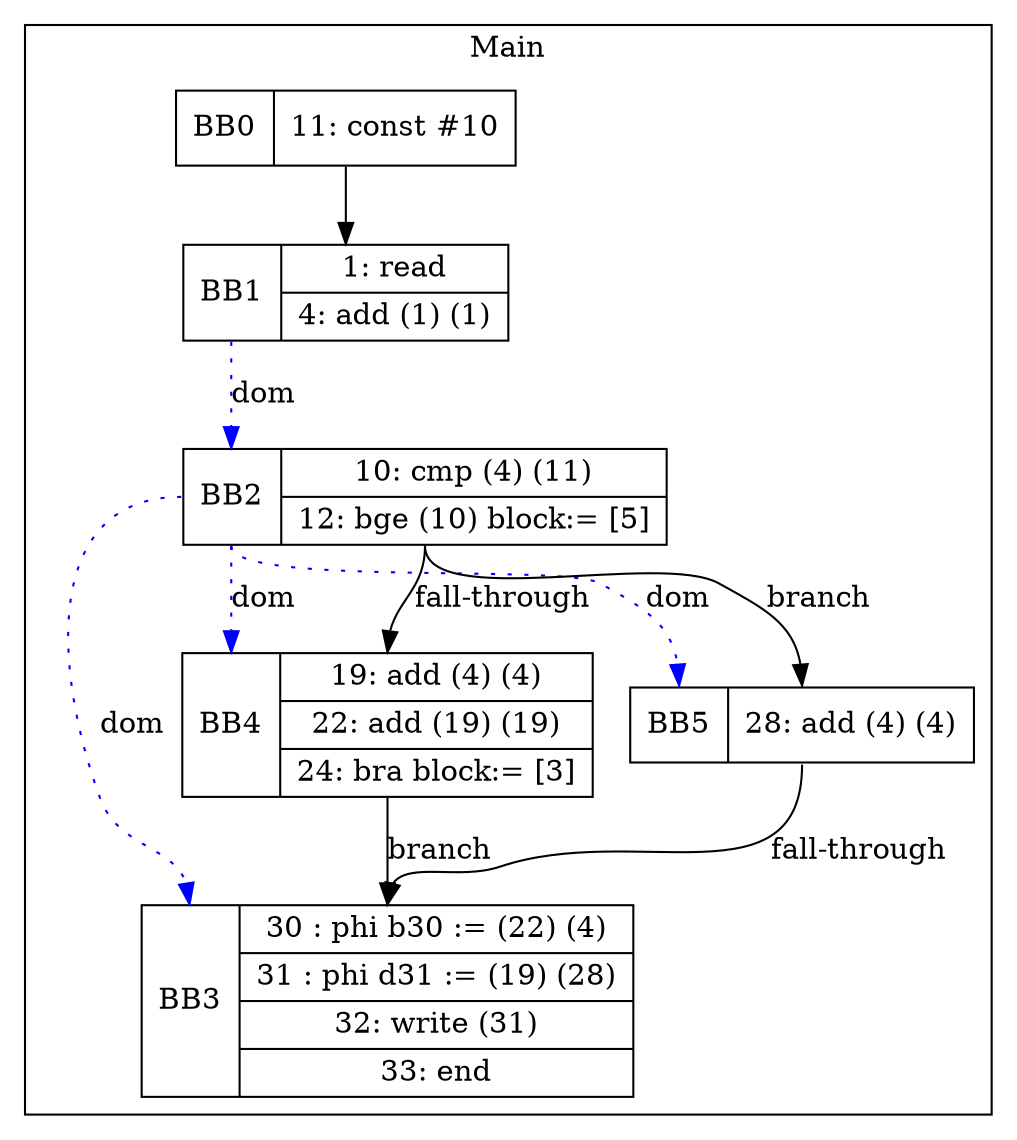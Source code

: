 digraph G {
node [shape=record];
subgraph cluster_main{
label = "Main";
BB0 [shape=record, label="<b>BB0|{11: const #10}"];
BB1 [shape=record, label="<b>BB1|{1: read|4: add (1) (1)}"];
BB2 [shape=record, label="<b>BB2|{10: cmp (4) (11)|12: bge (10) block:= [5]}"];
BB3 [shape=record, label="<b>BB3|{30 : phi b30 := (22) (4)|31 : phi d31 := (19) (28)|32: write (31)|33: end}"];
BB4 [shape=record, label="<b>BB4|{19: add (4) (4)|22: add (19) (19)|24: bra block:= [3]}"];
BB5 [shape=record, label="<b>BB5|{28: add (4) (4)}"];
}
BB0:s -> BB1:n ;
BB2:b -> BB3:b [color=blue, style=dotted, label="dom"];
BB2:b -> BB4:b [color=blue, style=dotted, label="dom"];
BB1:b -> BB2:b [color=blue, style=dotted, label="dom"];
BB2:b -> BB5:b [color=blue, style=dotted, label="dom"];
BB2:s -> BB5:n [label="branch"];
BB4:s -> BB3:n [label="branch"];
BB5:s -> BB3:n [label="fall-through"];
BB2:s -> BB4:n [label="fall-through"];
}
